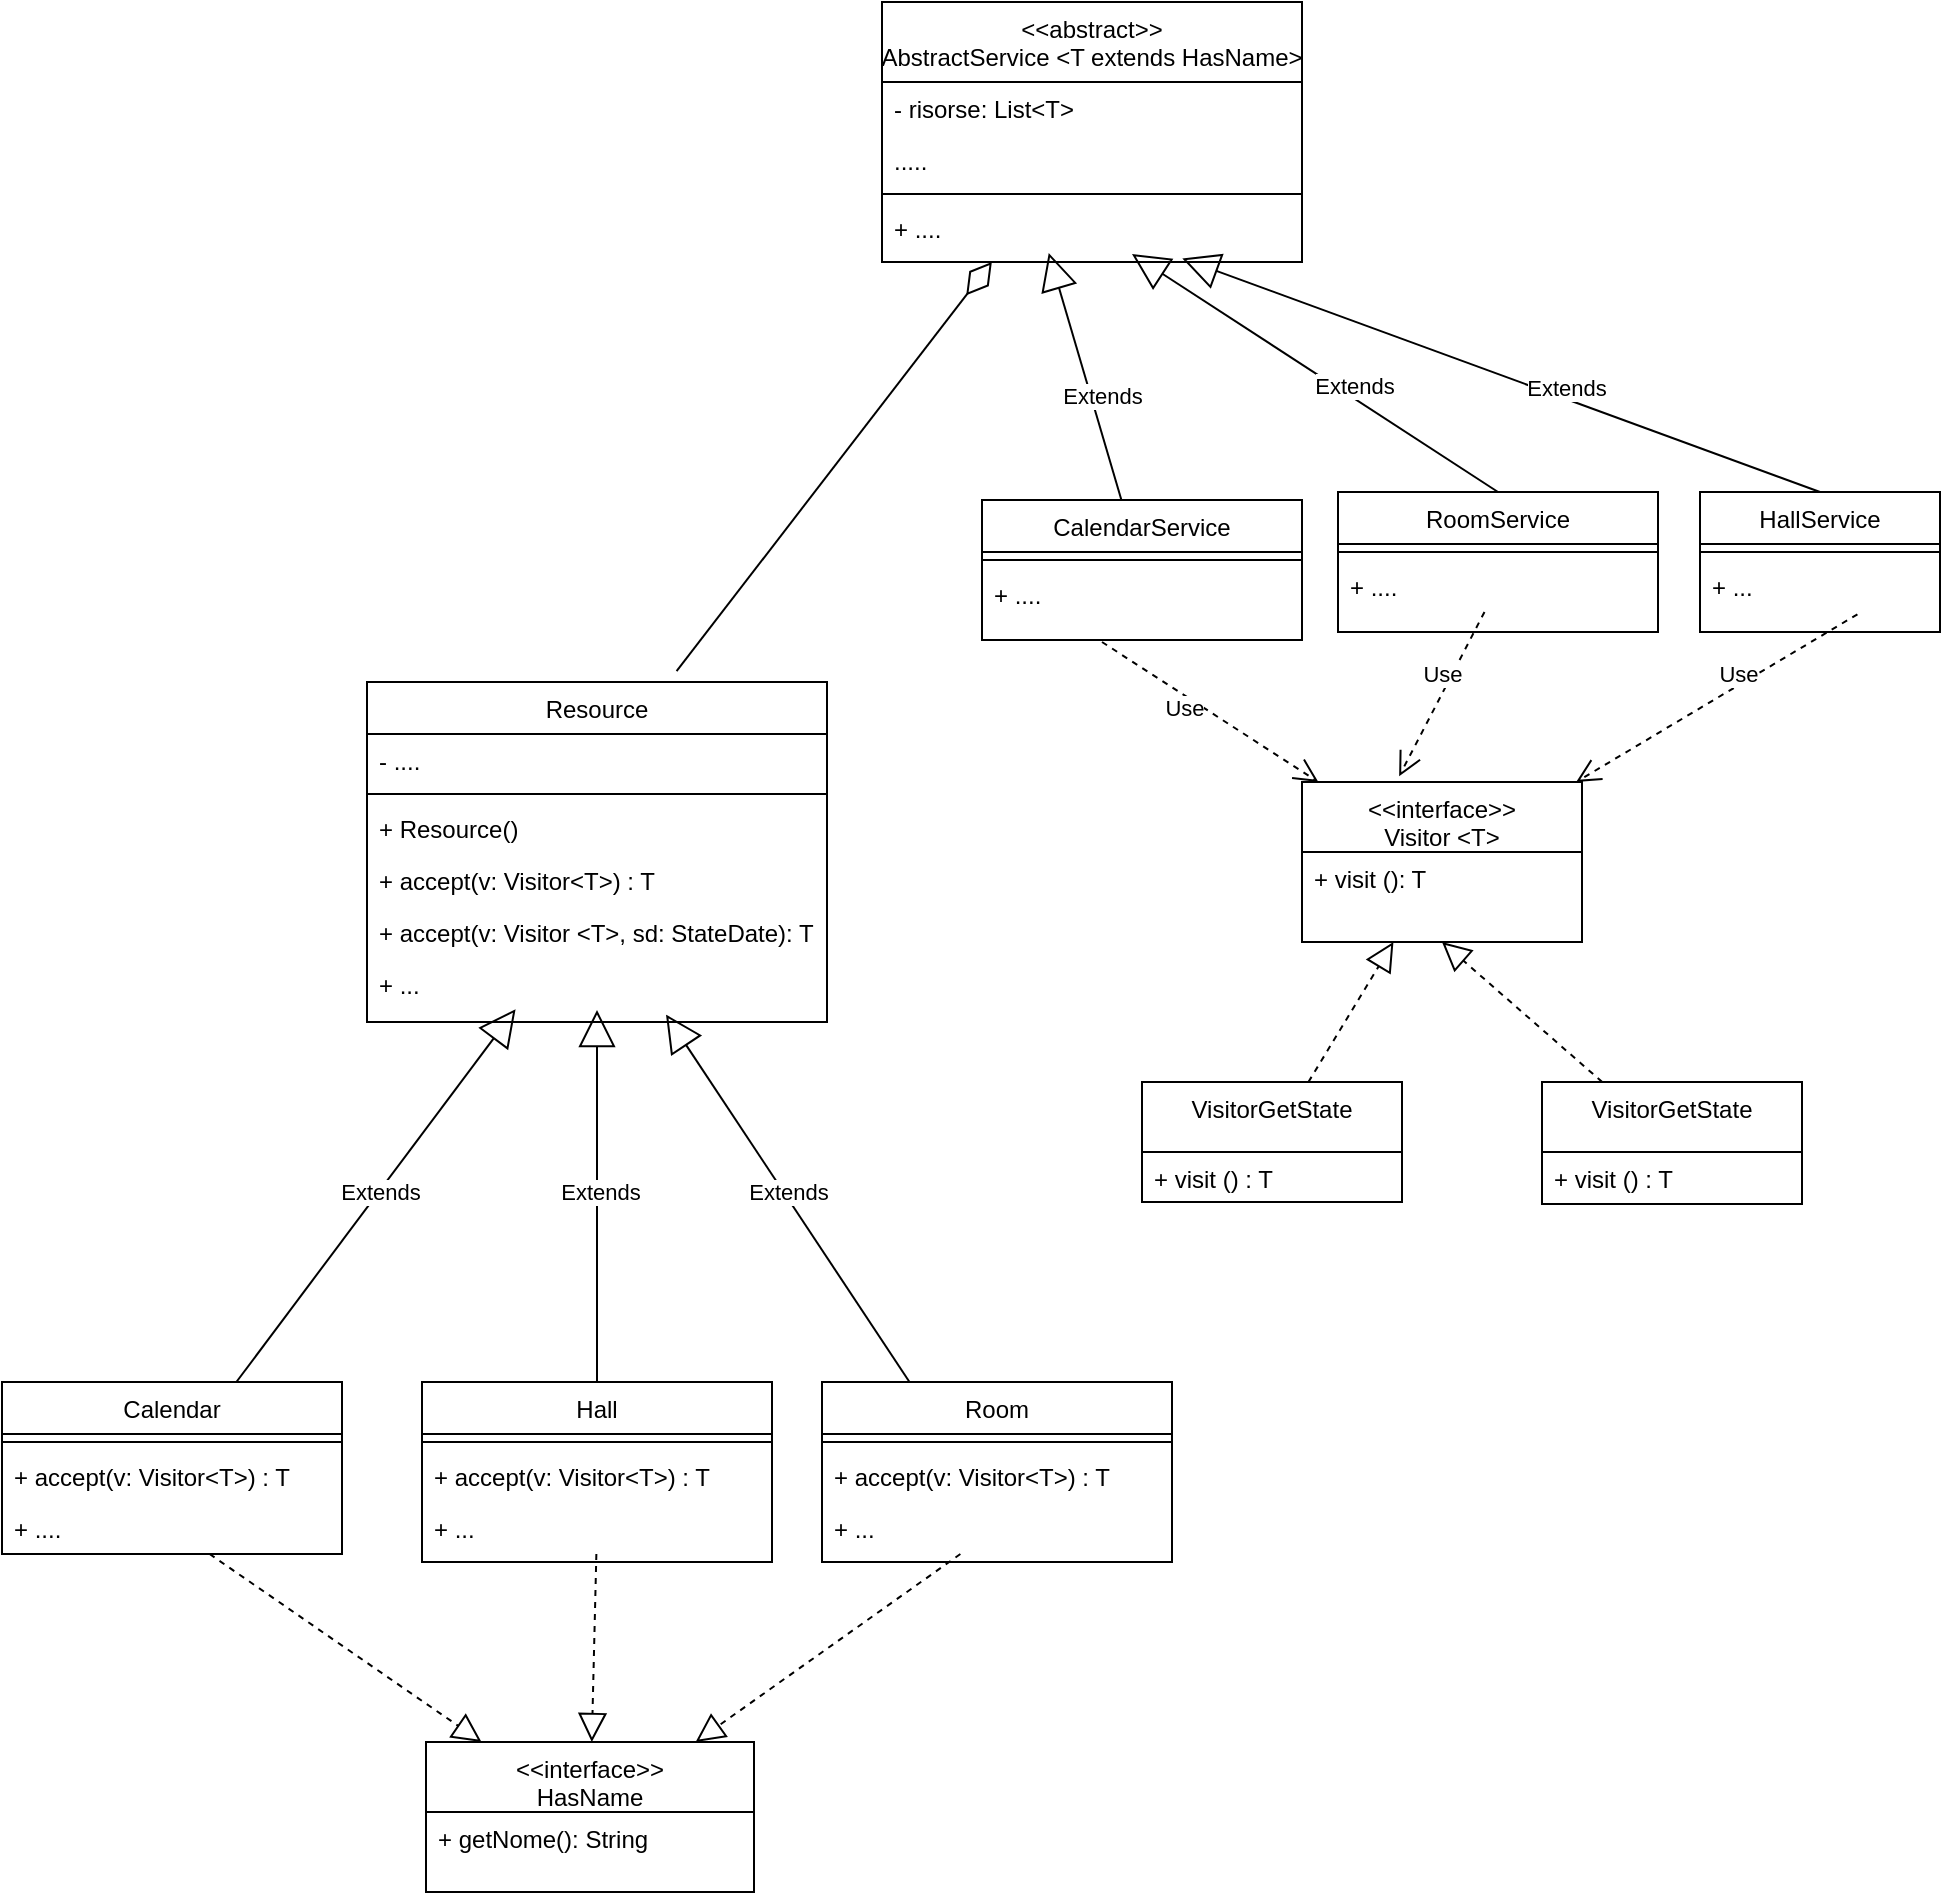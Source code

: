 <mxfile version="24.7.5">
  <diagram name="Pagina-1" id="yyXoMAyxd7kGI-uK4Q68">
    <mxGraphModel dx="2322" dy="454" grid="1" gridSize="10" guides="1" tooltips="1" connect="1" arrows="1" fold="1" page="1" pageScale="1" pageWidth="1169" pageHeight="827" math="0" shadow="0">
      <root>
        <mxCell id="0" />
        <mxCell id="1" parent="0" />
        <mxCell id="_PAQANlp50DjOPQf6X7d-1" value="&lt;&lt;abstract&gt;&gt;&#xa;AbstractService &lt;T extends HasName&gt;" style="swimlane;fontStyle=0;align=center;verticalAlign=top;childLayout=stackLayout;horizontal=1;startSize=40;horizontalStack=0;resizeParent=1;resizeLast=0;collapsible=1;marginBottom=0;rounded=0;shadow=0;strokeWidth=1;" parent="1" vertex="1">
          <mxGeometry x="-600" y="10" width="210" height="130" as="geometry">
            <mxRectangle x="230" y="140" width="160" height="26" as="alternateBounds" />
          </mxGeometry>
        </mxCell>
        <mxCell id="_PAQANlp50DjOPQf6X7d-3" value="- risorse: List&lt;T&gt;" style="text;align=left;verticalAlign=top;spacingLeft=4;spacingRight=4;overflow=hidden;rotatable=0;points=[[0,0.5],[1,0.5]];portConstraint=eastwest;" parent="_PAQANlp50DjOPQf6X7d-1" vertex="1">
          <mxGeometry y="40" width="210" height="26" as="geometry" />
        </mxCell>
        <mxCell id="_PAQANlp50DjOPQf6X7d-4" value="....." style="text;align=left;verticalAlign=top;spacingLeft=4;spacingRight=4;overflow=hidden;rotatable=0;points=[[0,0.5],[1,0.5]];portConstraint=eastwest;" parent="_PAQANlp50DjOPQf6X7d-1" vertex="1">
          <mxGeometry y="66" width="210" height="26" as="geometry" />
        </mxCell>
        <mxCell id="_PAQANlp50DjOPQf6X7d-5" value="" style="line;html=1;strokeWidth=1;align=left;verticalAlign=middle;spacingTop=-1;spacingLeft=3;spacingRight=3;rotatable=0;labelPosition=right;points=[];portConstraint=eastwest;" parent="_PAQANlp50DjOPQf6X7d-1" vertex="1">
          <mxGeometry y="92" width="210" height="8" as="geometry" />
        </mxCell>
        <mxCell id="_PAQANlp50DjOPQf6X7d-6" value="+ ...." style="text;align=left;verticalAlign=top;spacingLeft=4;spacingRight=4;overflow=hidden;rotatable=0;points=[[0,0.5],[1,0.5]];portConstraint=eastwest;" parent="_PAQANlp50DjOPQf6X7d-1" vertex="1">
          <mxGeometry y="100" width="210" height="26" as="geometry" />
        </mxCell>
        <mxCell id="_PAQANlp50DjOPQf6X7d-25" value="Extends" style="endArrow=block;endSize=16;endFill=0;html=1;rounded=0;exitX=0.5;exitY=0;exitDx=0;exitDy=0;" parent="1" source="_PAQANlp50DjOPQf6X7d-19" target="_PAQANlp50DjOPQf6X7d-6" edge="1">
          <mxGeometry x="-0.186" y="-5" width="160" relative="1" as="geometry">
            <mxPoint x="842" y="562" as="sourcePoint" />
            <mxPoint x="880.251" y="194.396" as="targetPoint" />
            <mxPoint as="offset" />
          </mxGeometry>
        </mxCell>
        <mxCell id="_PAQANlp50DjOPQf6X7d-27" value="HallService" style="swimlane;fontStyle=0;align=center;verticalAlign=top;childLayout=stackLayout;horizontal=1;startSize=26;horizontalStack=0;resizeParent=1;resizeLast=0;collapsible=1;marginBottom=0;rounded=0;shadow=0;strokeWidth=1;" parent="1" vertex="1">
          <mxGeometry x="-191" y="255" width="120" height="70" as="geometry">
            <mxRectangle x="230" y="140" width="160" height="26" as="alternateBounds" />
          </mxGeometry>
        </mxCell>
        <mxCell id="_PAQANlp50DjOPQf6X7d-28" value="" style="line;html=1;strokeWidth=1;align=left;verticalAlign=middle;spacingTop=-1;spacingLeft=3;spacingRight=3;rotatable=0;labelPosition=right;points=[];portConstraint=eastwest;" parent="_PAQANlp50DjOPQf6X7d-27" vertex="1">
          <mxGeometry y="26" width="120" height="8" as="geometry" />
        </mxCell>
        <mxCell id="_PAQANlp50DjOPQf6X7d-29" value="+ ..." style="text;align=left;verticalAlign=top;spacingLeft=4;spacingRight=4;overflow=hidden;rotatable=0;points=[[0,0.5],[1,0.5]];portConstraint=eastwest;" parent="_PAQANlp50DjOPQf6X7d-27" vertex="1">
          <mxGeometry y="34" width="120" height="26" as="geometry" />
        </mxCell>
        <mxCell id="_PAQANlp50DjOPQf6X7d-35" value="VisitorGetState" style="swimlane;fontStyle=0;align=center;verticalAlign=top;childLayout=stackLayout;horizontal=1;startSize=35;horizontalStack=0;resizeParent=1;resizeLast=0;collapsible=1;marginBottom=0;rounded=0;shadow=0;strokeWidth=1;" parent="1" vertex="1">
          <mxGeometry x="-470" y="550" width="130" height="60" as="geometry">
            <mxRectangle x="130" y="380" width="160" height="26" as="alternateBounds" />
          </mxGeometry>
        </mxCell>
        <mxCell id="_PAQANlp50DjOPQf6X7d-36" value="+ visit () : T" style="text;align=left;verticalAlign=top;spacingLeft=4;spacingRight=4;overflow=hidden;rotatable=0;points=[[0,0.5],[1,0.5]];portConstraint=eastwest;" parent="_PAQANlp50DjOPQf6X7d-35" vertex="1">
          <mxGeometry y="35" width="130" height="25" as="geometry" />
        </mxCell>
        <mxCell id="_PAQANlp50DjOPQf6X7d-42" value="VisitorGetState" style="swimlane;fontStyle=0;align=center;verticalAlign=top;childLayout=stackLayout;horizontal=1;startSize=35;horizontalStack=0;resizeParent=1;resizeLast=0;collapsible=1;marginBottom=0;rounded=0;shadow=0;strokeWidth=1;" parent="1" vertex="1">
          <mxGeometry x="-270" y="550" width="130" height="61" as="geometry">
            <mxRectangle x="130" y="380" width="160" height="26" as="alternateBounds" />
          </mxGeometry>
        </mxCell>
        <mxCell id="_PAQANlp50DjOPQf6X7d-43" value="+ visit () : T" style="text;align=left;verticalAlign=top;spacingLeft=4;spacingRight=4;overflow=hidden;rotatable=0;points=[[0,0.5],[1,0.5]];portConstraint=eastwest;" parent="_PAQANlp50DjOPQf6X7d-42" vertex="1">
          <mxGeometry y="35" width="130" height="26" as="geometry" />
        </mxCell>
        <mxCell id="_PAQANlp50DjOPQf6X7d-53" value="Extends" style="endArrow=block;endSize=16;endFill=0;html=1;rounded=0;entryX=0.397;entryY=0.98;entryDx=0;entryDy=0;entryPerimeter=0;" parent="1" source="_PAQANlp50DjOPQf6X7d-54" target="_PAQANlp50DjOPQf6X7d-6" edge="1">
          <mxGeometry x="-0.186" y="-5" width="160" relative="1" as="geometry">
            <mxPoint x="-430" y="250" as="sourcePoint" />
            <mxPoint x="821.21" y="193.304" as="targetPoint" />
            <mxPoint as="offset" />
          </mxGeometry>
        </mxCell>
        <mxCell id="_PAQANlp50DjOPQf6X7d-54" value="CalendarService" style="swimlane;fontStyle=0;align=center;verticalAlign=top;childLayout=stackLayout;horizontal=1;startSize=26;horizontalStack=0;resizeParent=1;resizeLast=0;collapsible=1;marginBottom=0;rounded=0;shadow=0;strokeWidth=1;" parent="1" vertex="1">
          <mxGeometry x="-550" y="259" width="160" height="70" as="geometry">
            <mxRectangle x="230" y="140" width="160" height="26" as="alternateBounds" />
          </mxGeometry>
        </mxCell>
        <mxCell id="_PAQANlp50DjOPQf6X7d-56" value="" style="line;html=1;strokeWidth=1;align=left;verticalAlign=middle;spacingTop=-1;spacingLeft=3;spacingRight=3;rotatable=0;labelPosition=right;points=[];portConstraint=eastwest;" parent="_PAQANlp50DjOPQf6X7d-54" vertex="1">
          <mxGeometry y="26" width="160" height="8" as="geometry" />
        </mxCell>
        <mxCell id="_PAQANlp50DjOPQf6X7d-58" value="+ ...." style="text;align=left;verticalAlign=top;spacingLeft=4;spacingRight=4;overflow=hidden;rotatable=0;points=[[0,0.5],[1,0.5]];portConstraint=eastwest;" parent="_PAQANlp50DjOPQf6X7d-54" vertex="1">
          <mxGeometry y="34" width="160" height="26" as="geometry" />
        </mxCell>
        <mxCell id="_PAQANlp50DjOPQf6X7d-61" value="Use" style="endArrow=open;dashed=1;endSize=10;endFill=0;html=1;rounded=0;exitX=0.656;exitY=1.044;exitDx=0;exitDy=0;exitPerimeter=0;" parent="1" source="_PAQANlp50DjOPQf6X7d-29" target="_PAQANlp50DjOPQf6X7d-142" edge="1">
          <mxGeometry x="-0.186" y="-5" width="160" relative="1" as="geometry">
            <mxPoint x="220" y="550" as="sourcePoint" />
            <mxPoint x="650" y="717" as="targetPoint" />
            <mxPoint as="offset" />
          </mxGeometry>
        </mxCell>
        <mxCell id="_PAQANlp50DjOPQf6X7d-76" value="Resource" style="swimlane;fontStyle=0;align=center;verticalAlign=top;childLayout=stackLayout;horizontal=1;startSize=26;horizontalStack=0;resizeParent=1;resizeLast=0;collapsible=1;marginBottom=0;rounded=0;shadow=0;strokeWidth=1;" parent="1" vertex="1">
          <mxGeometry x="-857.5" y="350" width="230" height="170" as="geometry">
            <mxRectangle x="230" y="140" width="160" height="26" as="alternateBounds" />
          </mxGeometry>
        </mxCell>
        <mxCell id="_PAQANlp50DjOPQf6X7d-79" value="- ...." style="text;align=left;verticalAlign=top;spacingLeft=4;spacingRight=4;overflow=hidden;rotatable=0;points=[[0,0.5],[1,0.5]];portConstraint=eastwest;rounded=0;shadow=0;html=0;" parent="_PAQANlp50DjOPQf6X7d-76" vertex="1">
          <mxGeometry y="26" width="230" height="26" as="geometry" />
        </mxCell>
        <mxCell id="_PAQANlp50DjOPQf6X7d-80" value="" style="line;html=1;strokeWidth=1;align=left;verticalAlign=middle;spacingTop=-1;spacingLeft=3;spacingRight=3;rotatable=0;labelPosition=right;points=[];portConstraint=eastwest;" parent="_PAQANlp50DjOPQf6X7d-76" vertex="1">
          <mxGeometry y="52" width="230" height="8" as="geometry" />
        </mxCell>
        <mxCell id="_PAQANlp50DjOPQf6X7d-81" value="+ Resource()" style="text;align=left;verticalAlign=top;spacingLeft=4;spacingRight=4;overflow=hidden;rotatable=0;points=[[0,0.5],[1,0.5]];portConstraint=eastwest;" parent="_PAQANlp50DjOPQf6X7d-76" vertex="1">
          <mxGeometry y="60" width="230" height="26" as="geometry" />
        </mxCell>
        <mxCell id="_PAQANlp50DjOPQf6X7d-82" value="+ accept(v: Visitor&lt;T&gt;) : T" style="text;align=left;verticalAlign=top;spacingLeft=4;spacingRight=4;overflow=hidden;rotatable=0;points=[[0,0.5],[1,0.5]];portConstraint=eastwest;" parent="_PAQANlp50DjOPQf6X7d-76" vertex="1">
          <mxGeometry y="86" width="230" height="26" as="geometry" />
        </mxCell>
        <mxCell id="_PAQANlp50DjOPQf6X7d-83" value="+ accept(v: Visitor &lt;T&gt;, sd: StateDate): T" style="text;align=left;verticalAlign=top;spacingLeft=4;spacingRight=4;overflow=hidden;rotatable=0;points=[[0,0.5],[1,0.5]];portConstraint=eastwest;" parent="_PAQANlp50DjOPQf6X7d-76" vertex="1">
          <mxGeometry y="112" width="230" height="26" as="geometry" />
        </mxCell>
        <mxCell id="_PAQANlp50DjOPQf6X7d-91" value="+ ..." style="text;align=left;verticalAlign=top;spacingLeft=4;spacingRight=4;overflow=hidden;rotatable=0;points=[[0,0.5],[1,0.5]];portConstraint=eastwest;" parent="_PAQANlp50DjOPQf6X7d-76" vertex="1">
          <mxGeometry y="138" width="230" height="26" as="geometry" />
        </mxCell>
        <mxCell id="_PAQANlp50DjOPQf6X7d-92" value="" style="endArrow=none;html=1;rounded=0;startArrow=diamondThin;startFill=0;startSize=18;entryX=0.673;entryY=-0.032;entryDx=0;entryDy=0;entryPerimeter=0;" parent="1" source="_PAQANlp50DjOPQf6X7d-1" target="_PAQANlp50DjOPQf6X7d-76" edge="1">
          <mxGeometry width="50" height="50" relative="1" as="geometry">
            <mxPoint x="860" y="160" as="sourcePoint" />
            <mxPoint x="980" y="-70" as="targetPoint" />
          </mxGeometry>
        </mxCell>
        <mxCell id="_PAQANlp50DjOPQf6X7d-16" value="Extends" style="endArrow=block;endSize=16;endFill=0;html=1;rounded=0;entryX=0.715;entryY=1.085;entryDx=0;entryDy=0;entryPerimeter=0;exitX=0.5;exitY=0;exitDx=0;exitDy=0;" parent="1" source="_PAQANlp50DjOPQf6X7d-27" target="_PAQANlp50DjOPQf6X7d-6" edge="1">
          <mxGeometry x="-0.19" y="-5" width="160" relative="1" as="geometry">
            <mxPoint x="996.276" y="496" as="sourcePoint" />
            <mxPoint x="900" y="420" as="targetPoint" />
            <mxPoint as="offset" />
          </mxGeometry>
        </mxCell>
        <mxCell id="_PAQANlp50DjOPQf6X7d-93" value="Hall" style="swimlane;fontStyle=0;align=center;verticalAlign=top;childLayout=stackLayout;horizontal=1;startSize=26;horizontalStack=0;resizeParent=1;resizeLast=0;collapsible=1;marginBottom=0;rounded=0;shadow=0;strokeWidth=1;" parent="1" vertex="1">
          <mxGeometry x="-830" y="700" width="175" height="90" as="geometry">
            <mxRectangle x="130" y="380" width="160" height="26" as="alternateBounds" />
          </mxGeometry>
        </mxCell>
        <mxCell id="_PAQANlp50DjOPQf6X7d-95" value="" style="line;html=1;strokeWidth=1;align=left;verticalAlign=middle;spacingTop=-1;spacingLeft=3;spacingRight=3;rotatable=0;labelPosition=right;points=[];portConstraint=eastwest;" parent="_PAQANlp50DjOPQf6X7d-93" vertex="1">
          <mxGeometry y="26" width="175" height="8" as="geometry" />
        </mxCell>
        <mxCell id="_PAQANlp50DjOPQf6X7d-98" value="+ accept(v: Visitor&lt;T&gt;) : T" style="text;align=left;verticalAlign=top;spacingLeft=4;spacingRight=4;overflow=hidden;rotatable=0;points=[[0,0.5],[1,0.5]];portConstraint=eastwest;" parent="_PAQANlp50DjOPQf6X7d-93" vertex="1">
          <mxGeometry y="34" width="175" height="26" as="geometry" />
        </mxCell>
        <mxCell id="_PAQANlp50DjOPQf6X7d-99" value="+ ..." style="text;align=left;verticalAlign=top;spacingLeft=4;spacingRight=4;overflow=hidden;rotatable=0;points=[[0,0.5],[1,0.5]];portConstraint=eastwest;" parent="_PAQANlp50DjOPQf6X7d-93" vertex="1">
          <mxGeometry y="60" width="175" height="26" as="geometry" />
        </mxCell>
        <mxCell id="_PAQANlp50DjOPQf6X7d-106" value="&lt;&lt;interface&gt;&gt; &#xa;HasName" style="swimlane;fontStyle=0;align=center;verticalAlign=top;childLayout=stackLayout;horizontal=1;startSize=35;horizontalStack=0;resizeParent=1;resizeLast=0;collapsible=1;marginBottom=0;rounded=0;shadow=0;strokeWidth=1;" parent="1" vertex="1">
          <mxGeometry x="-828" y="880" width="164" height="75" as="geometry">
            <mxRectangle x="130" y="380" width="160" height="26" as="alternateBounds" />
          </mxGeometry>
        </mxCell>
        <mxCell id="_PAQANlp50DjOPQf6X7d-107" value="+ getNome(): String" style="text;align=left;verticalAlign=top;spacingLeft=4;spacingRight=4;overflow=hidden;rotatable=0;points=[[0,0.5],[1,0.5]];portConstraint=eastwest;" parent="_PAQANlp50DjOPQf6X7d-106" vertex="1">
          <mxGeometry y="35" width="164" height="26" as="geometry" />
        </mxCell>
        <mxCell id="_PAQANlp50DjOPQf6X7d-124" value="Calendar" style="swimlane;fontStyle=0;align=center;verticalAlign=top;childLayout=stackLayout;horizontal=1;startSize=26;horizontalStack=0;resizeParent=1;resizeLast=0;collapsible=1;marginBottom=0;rounded=0;shadow=0;strokeWidth=1;" parent="1" vertex="1">
          <mxGeometry x="-1040" y="700" width="170" height="86" as="geometry">
            <mxRectangle x="130" y="380" width="160" height="26" as="alternateBounds" />
          </mxGeometry>
        </mxCell>
        <mxCell id="_PAQANlp50DjOPQf6X7d-125" value="" style="line;html=1;strokeWidth=1;align=left;verticalAlign=middle;spacingTop=-1;spacingLeft=3;spacingRight=3;rotatable=0;labelPosition=right;points=[];portConstraint=eastwest;" parent="_PAQANlp50DjOPQf6X7d-124" vertex="1">
          <mxGeometry y="26" width="170" height="8" as="geometry" />
        </mxCell>
        <mxCell id="_PAQANlp50DjOPQf6X7d-130" value="+ accept(v: Visitor&lt;T&gt;) : T" style="text;align=left;verticalAlign=top;spacingLeft=4;spacingRight=4;overflow=hidden;rotatable=0;points=[[0,0.5],[1,0.5]];portConstraint=eastwest;" parent="_PAQANlp50DjOPQf6X7d-124" vertex="1">
          <mxGeometry y="34" width="170" height="26" as="geometry" />
        </mxCell>
        <mxCell id="_PAQANlp50DjOPQf6X7d-131" value="+ ...." style="text;align=left;verticalAlign=top;spacingLeft=4;spacingRight=4;overflow=hidden;rotatable=0;points=[[0,0.5],[1,0.5]];portConstraint=eastwest;" parent="_PAQANlp50DjOPQf6X7d-124" vertex="1">
          <mxGeometry y="60" width="170" height="26" as="geometry" />
        </mxCell>
        <mxCell id="_PAQANlp50DjOPQf6X7d-136" value="" style="endArrow=block;dashed=1;endFill=0;endSize=12;html=1;rounded=0;" parent="1" source="_PAQANlp50DjOPQf6X7d-131" target="_PAQANlp50DjOPQf6X7d-106" edge="1">
          <mxGeometry width="160" relative="1" as="geometry">
            <mxPoint x="770" y="900" as="sourcePoint" />
            <mxPoint x="945" y="1137" as="targetPoint" />
          </mxGeometry>
        </mxCell>
        <mxCell id="_PAQANlp50DjOPQf6X7d-137" value="" style="endArrow=block;dashed=1;endFill=0;endSize=12;html=1;rounded=0;" parent="1" source="_PAQANlp50DjOPQf6X7d-99" target="_PAQANlp50DjOPQf6X7d-106" edge="1">
          <mxGeometry width="160" relative="1" as="geometry">
            <mxPoint x="643" y="786" as="sourcePoint" />
            <mxPoint x="760" y="870" as="targetPoint" />
          </mxGeometry>
        </mxCell>
        <mxCell id="_PAQANlp50DjOPQf6X7d-138" value="" style="endArrow=block;dashed=1;endFill=0;endSize=12;html=1;rounded=0;" parent="1" source="_PAQANlp50DjOPQf6X7d-135" target="_PAQANlp50DjOPQf6X7d-106" edge="1">
          <mxGeometry width="160" relative="1" as="geometry">
            <mxPoint x="653" y="796" as="sourcePoint" />
            <mxPoint x="770" y="880" as="targetPoint" />
          </mxGeometry>
        </mxCell>
        <mxCell id="_PAQANlp50DjOPQf6X7d-140" value="Extends" style="endArrow=block;endSize=16;endFill=0;html=1;rounded=0;entryX=0.65;entryY=1.089;entryDx=0;entryDy=0;entryPerimeter=0;exitX=0.25;exitY=0;exitDx=0;exitDy=0;" parent="1" source="_PAQANlp50DjOPQf6X7d-132" target="_PAQANlp50DjOPQf6X7d-91" edge="1">
          <mxGeometry x="0.018" y="-1" width="160" relative="1" as="geometry">
            <mxPoint x="990" y="700" as="sourcePoint" />
            <mxPoint x="684" y="574" as="targetPoint" />
            <mxPoint y="-1" as="offset" />
          </mxGeometry>
        </mxCell>
        <mxCell id="_PAQANlp50DjOPQf6X7d-139" value="Extends" style="endArrow=block;endSize=16;endFill=0;html=1;rounded=0;entryX=0.323;entryY=0.984;entryDx=0;entryDy=0;entryPerimeter=0;" parent="1" source="_PAQANlp50DjOPQf6X7d-124" target="_PAQANlp50DjOPQf6X7d-91" edge="1">
          <mxGeometry x="0.018" y="-1" width="160" relative="1" as="geometry">
            <mxPoint x="750" y="719" as="sourcePoint" />
            <mxPoint x="752" y="560" as="targetPoint" />
            <mxPoint y="-1" as="offset" />
          </mxGeometry>
        </mxCell>
        <mxCell id="_PAQANlp50DjOPQf6X7d-141" value="Extends" style="endArrow=block;endSize=16;endFill=0;html=1;rounded=0;" parent="1" source="_PAQANlp50DjOPQf6X7d-93" target="_PAQANlp50DjOPQf6X7d-91" edge="1">
          <mxGeometry x="0.018" y="-1" width="160" relative="1" as="geometry">
            <mxPoint x="650" y="710" as="sourcePoint" />
            <mxPoint x="694" y="584" as="targetPoint" />
            <mxPoint y="-1" as="offset" />
          </mxGeometry>
        </mxCell>
        <mxCell id="_PAQANlp50DjOPQf6X7d-132" value="Room" style="swimlane;fontStyle=0;align=center;verticalAlign=top;childLayout=stackLayout;horizontal=1;startSize=26;horizontalStack=0;resizeParent=1;resizeLast=0;collapsible=1;marginBottom=0;rounded=0;shadow=0;strokeWidth=1;" parent="1" vertex="1">
          <mxGeometry x="-630" y="700" width="175" height="90" as="geometry">
            <mxRectangle x="130" y="380" width="160" height="26" as="alternateBounds" />
          </mxGeometry>
        </mxCell>
        <mxCell id="_PAQANlp50DjOPQf6X7d-133" value="" style="line;html=1;strokeWidth=1;align=left;verticalAlign=middle;spacingTop=-1;spacingLeft=3;spacingRight=3;rotatable=0;labelPosition=right;points=[];portConstraint=eastwest;" parent="_PAQANlp50DjOPQf6X7d-132" vertex="1">
          <mxGeometry y="26" width="175" height="8" as="geometry" />
        </mxCell>
        <mxCell id="_PAQANlp50DjOPQf6X7d-134" value="+ accept(v: Visitor&lt;T&gt;) : T" style="text;align=left;verticalAlign=top;spacingLeft=4;spacingRight=4;overflow=hidden;rotatable=0;points=[[0,0.5],[1,0.5]];portConstraint=eastwest;" parent="_PAQANlp50DjOPQf6X7d-132" vertex="1">
          <mxGeometry y="34" width="175" height="26" as="geometry" />
        </mxCell>
        <mxCell id="_PAQANlp50DjOPQf6X7d-135" value="+ ..." style="text;align=left;verticalAlign=top;spacingLeft=4;spacingRight=4;overflow=hidden;rotatable=0;points=[[0,0.5],[1,0.5]];portConstraint=eastwest;" parent="_PAQANlp50DjOPQf6X7d-132" vertex="1">
          <mxGeometry y="60" width="175" height="26" as="geometry" />
        </mxCell>
        <mxCell id="_PAQANlp50DjOPQf6X7d-142" value="&lt;&lt;interface&gt;&gt; &#xa;Visitor &lt;T&gt;" style="swimlane;fontStyle=0;align=center;verticalAlign=top;childLayout=stackLayout;horizontal=1;startSize=35;horizontalStack=0;resizeParent=1;resizeLast=0;collapsible=1;marginBottom=0;rounded=0;shadow=0;strokeWidth=1;" parent="1" vertex="1">
          <mxGeometry x="-390" y="400" width="140" height="80" as="geometry">
            <mxRectangle x="130" y="380" width="160" height="26" as="alternateBounds" />
          </mxGeometry>
        </mxCell>
        <mxCell id="_PAQANlp50DjOPQf6X7d-143" value="+ visit (): T" style="text;align=left;verticalAlign=top;spacingLeft=4;spacingRight=4;overflow=hidden;rotatable=0;points=[[0,0.5],[1,0.5]];portConstraint=eastwest;" parent="_PAQANlp50DjOPQf6X7d-142" vertex="1">
          <mxGeometry y="35" width="140" height="26" as="geometry" />
        </mxCell>
        <mxCell id="_PAQANlp50DjOPQf6X7d-149" value="" style="endArrow=block;dashed=1;endFill=0;endSize=12;html=1;rounded=0;" parent="1" source="_PAQANlp50DjOPQf6X7d-35" target="_PAQANlp50DjOPQf6X7d-142" edge="1">
          <mxGeometry width="160" relative="1" as="geometry">
            <mxPoint x="478" y="550" as="sourcePoint" />
            <mxPoint x="585" y="451" as="targetPoint" />
          </mxGeometry>
        </mxCell>
        <mxCell id="_PAQANlp50DjOPQf6X7d-150" value="" style="endArrow=block;dashed=1;endFill=0;endSize=12;html=1;rounded=0;entryX=0.5;entryY=1;entryDx=0;entryDy=0;" parent="1" source="_PAQANlp50DjOPQf6X7d-42" target="_PAQANlp50DjOPQf6X7d-142" edge="1">
          <mxGeometry width="160" relative="1" as="geometry">
            <mxPoint x="-198" y="779" as="sourcePoint" />
            <mxPoint x="28" y="190" as="targetPoint" />
          </mxGeometry>
        </mxCell>
        <mxCell id="_PAQANlp50DjOPQf6X7d-19" value="RoomService" style="swimlane;fontStyle=0;align=center;verticalAlign=top;childLayout=stackLayout;horizontal=1;startSize=26;horizontalStack=0;resizeParent=1;resizeLast=0;collapsible=1;marginBottom=0;rounded=0;shadow=0;strokeWidth=1;" parent="1" vertex="1">
          <mxGeometry x="-372" y="255" width="160" height="70" as="geometry">
            <mxRectangle x="230" y="140" width="160" height="26" as="alternateBounds" />
          </mxGeometry>
        </mxCell>
        <mxCell id="_PAQANlp50DjOPQf6X7d-20" value="" style="line;html=1;strokeWidth=1;align=left;verticalAlign=middle;spacingTop=-1;spacingLeft=3;spacingRight=3;rotatable=0;labelPosition=right;points=[];portConstraint=eastwest;" parent="_PAQANlp50DjOPQf6X7d-19" vertex="1">
          <mxGeometry y="26" width="160" height="8" as="geometry" />
        </mxCell>
        <mxCell id="_PAQANlp50DjOPQf6X7d-21" value="+ ...." style="text;align=left;verticalAlign=top;spacingLeft=4;spacingRight=4;overflow=hidden;rotatable=0;points=[[0,0.5],[1,0.5]];portConstraint=eastwest;" parent="_PAQANlp50DjOPQf6X7d-19" vertex="1">
          <mxGeometry y="34" width="160" height="26" as="geometry" />
        </mxCell>
        <mxCell id="_PAQANlp50DjOPQf6X7d-162" value="Use" style="endArrow=open;dashed=1;endSize=10;endFill=0;html=1;rounded=0;entryX=0.347;entryY=-0.036;entryDx=0;entryDy=0;entryPerimeter=0;" parent="1" source="_PAQANlp50DjOPQf6X7d-21" target="_PAQANlp50DjOPQf6X7d-142" edge="1">
          <mxGeometry x="-0.186" y="-5" width="160" relative="1" as="geometry">
            <mxPoint x="-102" y="326" as="sourcePoint" />
            <mxPoint x="-189" y="410" as="targetPoint" />
            <mxPoint as="offset" />
          </mxGeometry>
        </mxCell>
        <mxCell id="_PAQANlp50DjOPQf6X7d-163" value="Use" style="endArrow=open;dashed=1;endSize=10;endFill=0;html=1;rounded=0;" parent="1" target="_PAQANlp50DjOPQf6X7d-142" edge="1">
          <mxGeometry x="-0.186" y="-5" width="160" relative="1" as="geometry">
            <mxPoint x="-490" y="330" as="sourcePoint" />
            <mxPoint x="-251" y="407" as="targetPoint" />
            <mxPoint as="offset" />
          </mxGeometry>
        </mxCell>
      </root>
    </mxGraphModel>
  </diagram>
</mxfile>
